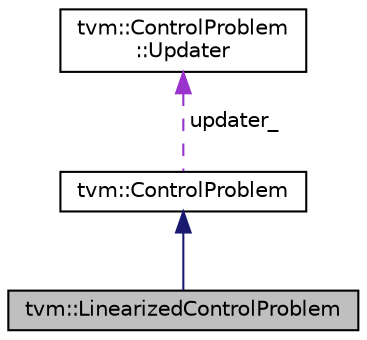 digraph "tvm::LinearizedControlProblem"
{
 // LATEX_PDF_SIZE
  edge [fontname="Helvetica",fontsize="10",labelfontname="Helvetica",labelfontsize="10"];
  node [fontname="Helvetica",fontsize="10",shape=record];
  Node1 [label="tvm::LinearizedControlProblem",height=0.2,width=0.4,color="black", fillcolor="grey75", style="filled", fontcolor="black",tooltip=" "];
  Node2 -> Node1 [dir="back",color="midnightblue",fontsize="10",style="solid",fontname="Helvetica"];
  Node2 [label="tvm::ControlProblem",height=0.2,width=0.4,color="black", fillcolor="white", style="filled",URL="$classtvm_1_1ControlProblem.html",tooltip=" "];
  Node3 -> Node2 [dir="back",color="darkorchid3",fontsize="10",style="dashed",label=" updater_" ,fontname="Helvetica"];
  Node3 [label="tvm::ControlProblem\l::Updater",height=0.2,width=0.4,color="black", fillcolor="white", style="filled",URL="$classtvm_1_1ControlProblem_1_1Updater.html",tooltip=" "];
}

